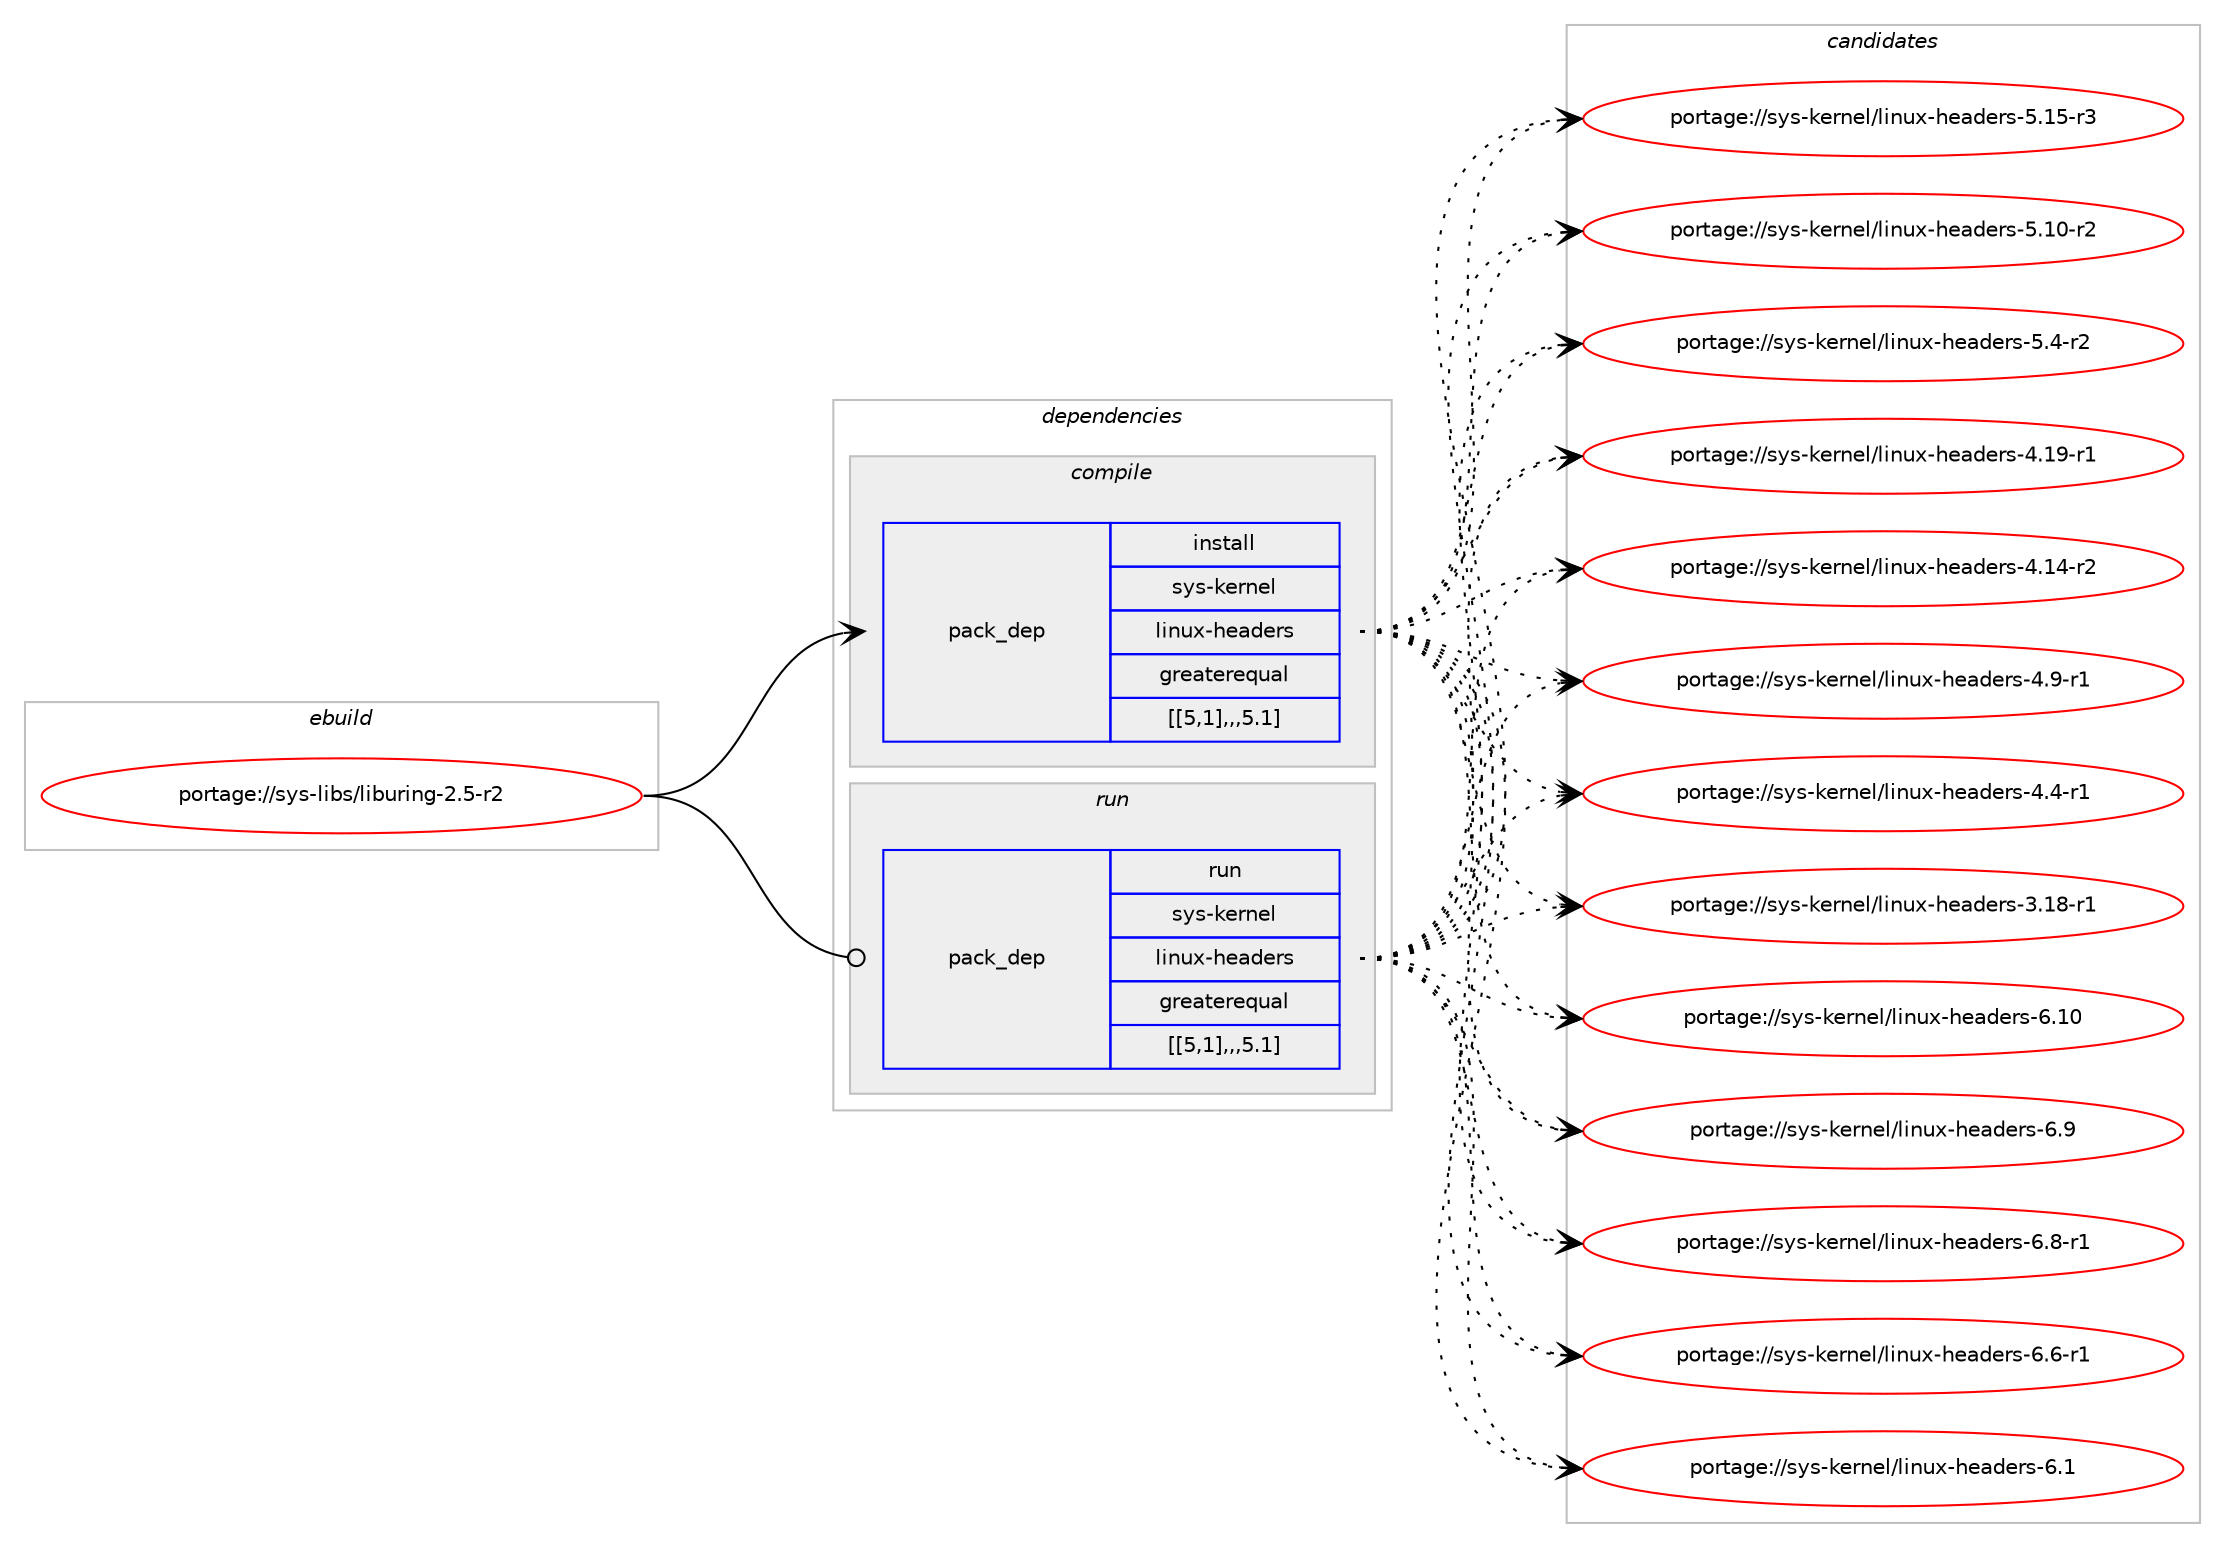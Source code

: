 digraph prolog {

# *************
# Graph options
# *************

newrank=true;
concentrate=true;
compound=true;
graph [rankdir=LR,fontname=Helvetica,fontsize=10,ranksep=1.5];#, ranksep=2.5, nodesep=0.2];
edge  [arrowhead=vee];
node  [fontname=Helvetica,fontsize=10];

# **********
# The ebuild
# **********

subgraph cluster_leftcol {
color=gray;
label=<<i>ebuild</i>>;
id [label="portage://sys-libs/liburing-2.5-r2", color=red, width=4, href="../sys-libs/liburing-2.5-r2.svg"];
}

# ****************
# The dependencies
# ****************

subgraph cluster_midcol {
color=gray;
label=<<i>dependencies</i>>;
subgraph cluster_compile {
fillcolor="#eeeeee";
style=filled;
label=<<i>compile</i>>;
subgraph pack18391 {
dependency29347 [label=<<TABLE BORDER="0" CELLBORDER="1" CELLSPACING="0" CELLPADDING="4" WIDTH="220"><TR><TD ROWSPAN="6" CELLPADDING="30">pack_dep</TD></TR><TR><TD WIDTH="110">install</TD></TR><TR><TD>sys-kernel</TD></TR><TR><TD>linux-headers</TD></TR><TR><TD>greaterequal</TD></TR><TR><TD>[[5,1],,,5.1]</TD></TR></TABLE>>, shape=none, color=blue];
}
id:e -> dependency29347:w [weight=20,style="solid",arrowhead="vee"];
}
subgraph cluster_compileandrun {
fillcolor="#eeeeee";
style=filled;
label=<<i>compile and run</i>>;
}
subgraph cluster_run {
fillcolor="#eeeeee";
style=filled;
label=<<i>run</i>>;
subgraph pack18392 {
dependency29348 [label=<<TABLE BORDER="0" CELLBORDER="1" CELLSPACING="0" CELLPADDING="4" WIDTH="220"><TR><TD ROWSPAN="6" CELLPADDING="30">pack_dep</TD></TR><TR><TD WIDTH="110">run</TD></TR><TR><TD>sys-kernel</TD></TR><TR><TD>linux-headers</TD></TR><TR><TD>greaterequal</TD></TR><TR><TD>[[5,1],,,5.1]</TD></TR></TABLE>>, shape=none, color=blue];
}
id:e -> dependency29348:w [weight=20,style="solid",arrowhead="odot"];
}
}

# **************
# The candidates
# **************

subgraph cluster_choices {
rank=same;
color=gray;
label=<<i>candidates</i>>;

subgraph choice18391 {
color=black;
nodesep=1;
choice115121115451071011141101011084710810511011712045104101971001011141154554464948 [label="portage://sys-kernel/linux-headers-6.10", color=red, width=4,href="../sys-kernel/linux-headers-6.10.svg"];
choice1151211154510710111411010110847108105110117120451041019710010111411545544657 [label="portage://sys-kernel/linux-headers-6.9", color=red, width=4,href="../sys-kernel/linux-headers-6.9.svg"];
choice11512111545107101114110101108471081051101171204510410197100101114115455446564511449 [label="portage://sys-kernel/linux-headers-6.8-r1", color=red, width=4,href="../sys-kernel/linux-headers-6.8-r1.svg"];
choice11512111545107101114110101108471081051101171204510410197100101114115455446544511449 [label="portage://sys-kernel/linux-headers-6.6-r1", color=red, width=4,href="../sys-kernel/linux-headers-6.6-r1.svg"];
choice1151211154510710111411010110847108105110117120451041019710010111411545544649 [label="portage://sys-kernel/linux-headers-6.1", color=red, width=4,href="../sys-kernel/linux-headers-6.1.svg"];
choice1151211154510710111411010110847108105110117120451041019710010111411545534649534511451 [label="portage://sys-kernel/linux-headers-5.15-r3", color=red, width=4,href="../sys-kernel/linux-headers-5.15-r3.svg"];
choice1151211154510710111411010110847108105110117120451041019710010111411545534649484511450 [label="portage://sys-kernel/linux-headers-5.10-r2", color=red, width=4,href="../sys-kernel/linux-headers-5.10-r2.svg"];
choice11512111545107101114110101108471081051101171204510410197100101114115455346524511450 [label="portage://sys-kernel/linux-headers-5.4-r2", color=red, width=4,href="../sys-kernel/linux-headers-5.4-r2.svg"];
choice1151211154510710111411010110847108105110117120451041019710010111411545524649574511449 [label="portage://sys-kernel/linux-headers-4.19-r1", color=red, width=4,href="../sys-kernel/linux-headers-4.19-r1.svg"];
choice1151211154510710111411010110847108105110117120451041019710010111411545524649524511450 [label="portage://sys-kernel/linux-headers-4.14-r2", color=red, width=4,href="../sys-kernel/linux-headers-4.14-r2.svg"];
choice11512111545107101114110101108471081051101171204510410197100101114115455246574511449 [label="portage://sys-kernel/linux-headers-4.9-r1", color=red, width=4,href="../sys-kernel/linux-headers-4.9-r1.svg"];
choice11512111545107101114110101108471081051101171204510410197100101114115455246524511449 [label="portage://sys-kernel/linux-headers-4.4-r1", color=red, width=4,href="../sys-kernel/linux-headers-4.4-r1.svg"];
choice1151211154510710111411010110847108105110117120451041019710010111411545514649564511449 [label="portage://sys-kernel/linux-headers-3.18-r1", color=red, width=4,href="../sys-kernel/linux-headers-3.18-r1.svg"];
dependency29347:e -> choice115121115451071011141101011084710810511011712045104101971001011141154554464948:w [style=dotted,weight="100"];
dependency29347:e -> choice1151211154510710111411010110847108105110117120451041019710010111411545544657:w [style=dotted,weight="100"];
dependency29347:e -> choice11512111545107101114110101108471081051101171204510410197100101114115455446564511449:w [style=dotted,weight="100"];
dependency29347:e -> choice11512111545107101114110101108471081051101171204510410197100101114115455446544511449:w [style=dotted,weight="100"];
dependency29347:e -> choice1151211154510710111411010110847108105110117120451041019710010111411545544649:w [style=dotted,weight="100"];
dependency29347:e -> choice1151211154510710111411010110847108105110117120451041019710010111411545534649534511451:w [style=dotted,weight="100"];
dependency29347:e -> choice1151211154510710111411010110847108105110117120451041019710010111411545534649484511450:w [style=dotted,weight="100"];
dependency29347:e -> choice11512111545107101114110101108471081051101171204510410197100101114115455346524511450:w [style=dotted,weight="100"];
dependency29347:e -> choice1151211154510710111411010110847108105110117120451041019710010111411545524649574511449:w [style=dotted,weight="100"];
dependency29347:e -> choice1151211154510710111411010110847108105110117120451041019710010111411545524649524511450:w [style=dotted,weight="100"];
dependency29347:e -> choice11512111545107101114110101108471081051101171204510410197100101114115455246574511449:w [style=dotted,weight="100"];
dependency29347:e -> choice11512111545107101114110101108471081051101171204510410197100101114115455246524511449:w [style=dotted,weight="100"];
dependency29347:e -> choice1151211154510710111411010110847108105110117120451041019710010111411545514649564511449:w [style=dotted,weight="100"];
}
subgraph choice18392 {
color=black;
nodesep=1;
choice115121115451071011141101011084710810511011712045104101971001011141154554464948 [label="portage://sys-kernel/linux-headers-6.10", color=red, width=4,href="../sys-kernel/linux-headers-6.10.svg"];
choice1151211154510710111411010110847108105110117120451041019710010111411545544657 [label="portage://sys-kernel/linux-headers-6.9", color=red, width=4,href="../sys-kernel/linux-headers-6.9.svg"];
choice11512111545107101114110101108471081051101171204510410197100101114115455446564511449 [label="portage://sys-kernel/linux-headers-6.8-r1", color=red, width=4,href="../sys-kernel/linux-headers-6.8-r1.svg"];
choice11512111545107101114110101108471081051101171204510410197100101114115455446544511449 [label="portage://sys-kernel/linux-headers-6.6-r1", color=red, width=4,href="../sys-kernel/linux-headers-6.6-r1.svg"];
choice1151211154510710111411010110847108105110117120451041019710010111411545544649 [label="portage://sys-kernel/linux-headers-6.1", color=red, width=4,href="../sys-kernel/linux-headers-6.1.svg"];
choice1151211154510710111411010110847108105110117120451041019710010111411545534649534511451 [label="portage://sys-kernel/linux-headers-5.15-r3", color=red, width=4,href="../sys-kernel/linux-headers-5.15-r3.svg"];
choice1151211154510710111411010110847108105110117120451041019710010111411545534649484511450 [label="portage://sys-kernel/linux-headers-5.10-r2", color=red, width=4,href="../sys-kernel/linux-headers-5.10-r2.svg"];
choice11512111545107101114110101108471081051101171204510410197100101114115455346524511450 [label="portage://sys-kernel/linux-headers-5.4-r2", color=red, width=4,href="../sys-kernel/linux-headers-5.4-r2.svg"];
choice1151211154510710111411010110847108105110117120451041019710010111411545524649574511449 [label="portage://sys-kernel/linux-headers-4.19-r1", color=red, width=4,href="../sys-kernel/linux-headers-4.19-r1.svg"];
choice1151211154510710111411010110847108105110117120451041019710010111411545524649524511450 [label="portage://sys-kernel/linux-headers-4.14-r2", color=red, width=4,href="../sys-kernel/linux-headers-4.14-r2.svg"];
choice11512111545107101114110101108471081051101171204510410197100101114115455246574511449 [label="portage://sys-kernel/linux-headers-4.9-r1", color=red, width=4,href="../sys-kernel/linux-headers-4.9-r1.svg"];
choice11512111545107101114110101108471081051101171204510410197100101114115455246524511449 [label="portage://sys-kernel/linux-headers-4.4-r1", color=red, width=4,href="../sys-kernel/linux-headers-4.4-r1.svg"];
choice1151211154510710111411010110847108105110117120451041019710010111411545514649564511449 [label="portage://sys-kernel/linux-headers-3.18-r1", color=red, width=4,href="../sys-kernel/linux-headers-3.18-r1.svg"];
dependency29348:e -> choice115121115451071011141101011084710810511011712045104101971001011141154554464948:w [style=dotted,weight="100"];
dependency29348:e -> choice1151211154510710111411010110847108105110117120451041019710010111411545544657:w [style=dotted,weight="100"];
dependency29348:e -> choice11512111545107101114110101108471081051101171204510410197100101114115455446564511449:w [style=dotted,weight="100"];
dependency29348:e -> choice11512111545107101114110101108471081051101171204510410197100101114115455446544511449:w [style=dotted,weight="100"];
dependency29348:e -> choice1151211154510710111411010110847108105110117120451041019710010111411545544649:w [style=dotted,weight="100"];
dependency29348:e -> choice1151211154510710111411010110847108105110117120451041019710010111411545534649534511451:w [style=dotted,weight="100"];
dependency29348:e -> choice1151211154510710111411010110847108105110117120451041019710010111411545534649484511450:w [style=dotted,weight="100"];
dependency29348:e -> choice11512111545107101114110101108471081051101171204510410197100101114115455346524511450:w [style=dotted,weight="100"];
dependency29348:e -> choice1151211154510710111411010110847108105110117120451041019710010111411545524649574511449:w [style=dotted,weight="100"];
dependency29348:e -> choice1151211154510710111411010110847108105110117120451041019710010111411545524649524511450:w [style=dotted,weight="100"];
dependency29348:e -> choice11512111545107101114110101108471081051101171204510410197100101114115455246574511449:w [style=dotted,weight="100"];
dependency29348:e -> choice11512111545107101114110101108471081051101171204510410197100101114115455246524511449:w [style=dotted,weight="100"];
dependency29348:e -> choice1151211154510710111411010110847108105110117120451041019710010111411545514649564511449:w [style=dotted,weight="100"];
}
}

}
